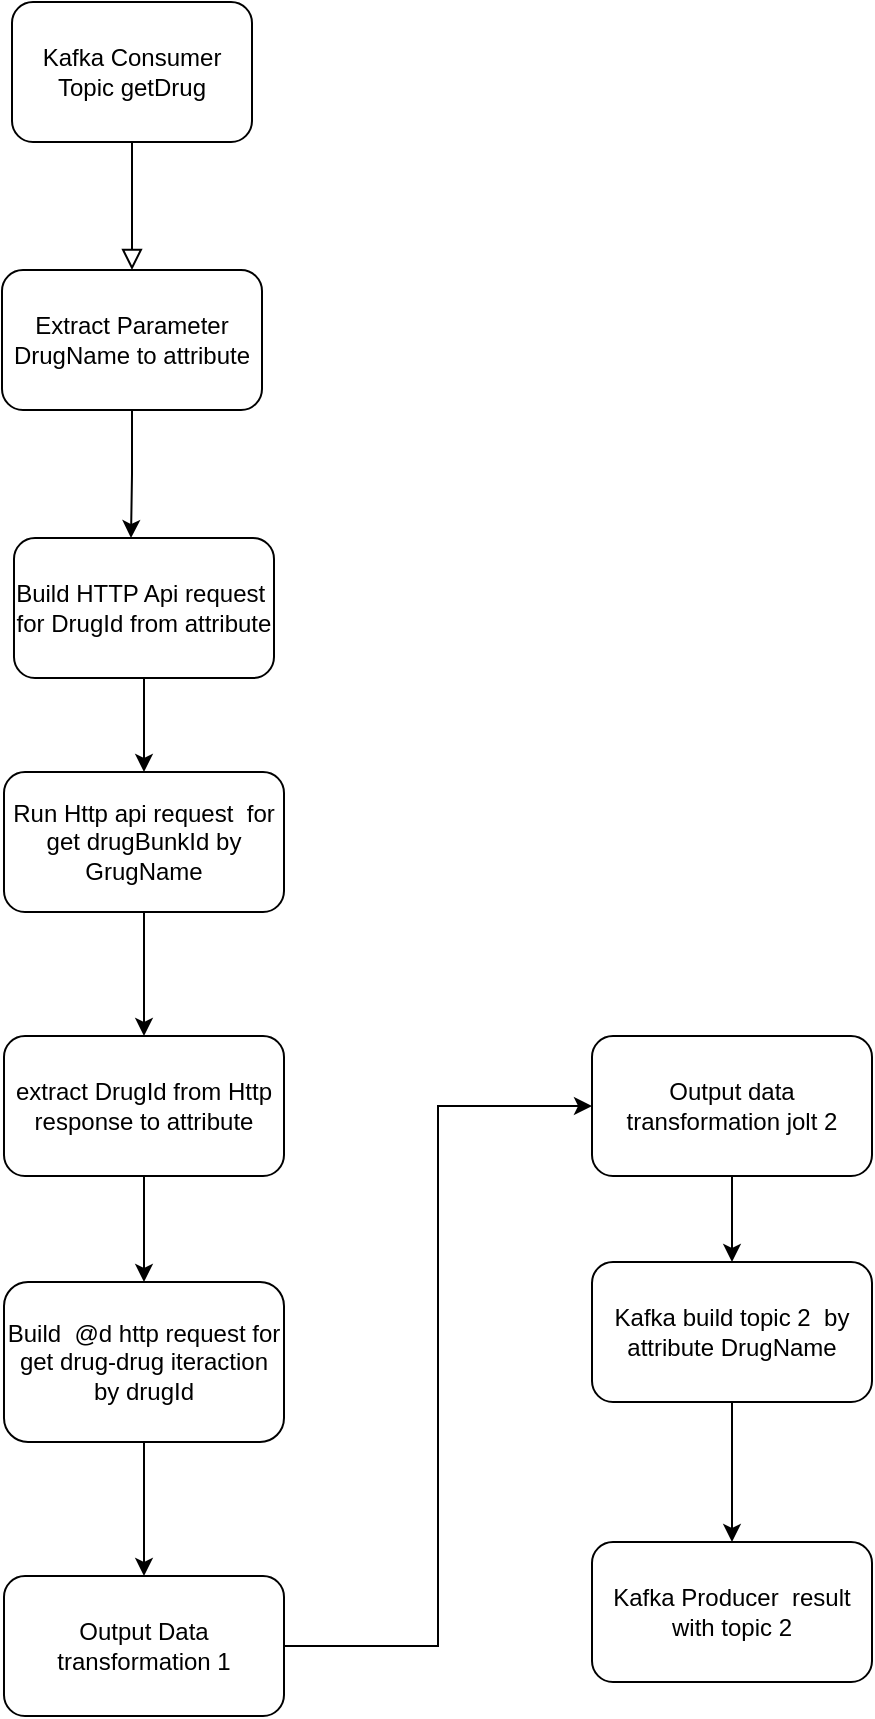 <mxfile version="20.3.3" type="device"><diagram id="C5RBs43oDa-KdzZeNtuy" name="Page-1"><mxGraphModel dx="2062" dy="899" grid="1" gridSize="10" guides="1" tooltips="1" connect="1" arrows="1" fold="1" page="1" pageScale="1" pageWidth="827" pageHeight="1169" math="0" shadow="0"><root><mxCell id="WIyWlLk6GJQsqaUBKTNV-0"/><mxCell id="WIyWlLk6GJQsqaUBKTNV-1" parent="WIyWlLk6GJQsqaUBKTNV-0"/><mxCell id="WIyWlLk6GJQsqaUBKTNV-2" value="" style="rounded=0;html=1;jettySize=auto;orthogonalLoop=1;fontSize=11;endArrow=block;endFill=0;endSize=8;strokeWidth=1;shadow=0;labelBackgroundColor=none;edgeStyle=orthogonalEdgeStyle;entryX=0.5;entryY=0;entryDx=0;entryDy=0;" parent="WIyWlLk6GJQsqaUBKTNV-1" source="WIyWlLk6GJQsqaUBKTNV-3" target="WIyWlLk6GJQsqaUBKTNV-7" edge="1"><mxGeometry relative="1" as="geometry"/></mxCell><mxCell id="Fi_AcvoTkiaQThqHljMy-4" style="edgeStyle=orthogonalEdgeStyle;rounded=0;orthogonalLoop=1;jettySize=auto;html=1;exitX=0.5;exitY=1;exitDx=0;exitDy=0;" edge="1" parent="WIyWlLk6GJQsqaUBKTNV-1" source="WIyWlLk6GJQsqaUBKTNV-3"><mxGeometry relative="1" as="geometry"><mxPoint x="210" y="140" as="targetPoint"/></mxGeometry></mxCell><mxCell id="WIyWlLk6GJQsqaUBKTNV-3" value="Kafka Consumer Topic getDrug" style="rounded=1;whiteSpace=wrap;html=1;fontSize=12;glass=0;strokeWidth=1;shadow=0;" parent="WIyWlLk6GJQsqaUBKTNV-1" vertex="1"><mxGeometry x="160" y="80" width="120" height="70" as="geometry"/></mxCell><mxCell id="Fi_AcvoTkiaQThqHljMy-0" style="edgeStyle=orthogonalEdgeStyle;rounded=0;orthogonalLoop=1;jettySize=auto;html=1;entryX=0.45;entryY=0;entryDx=0;entryDy=0;entryPerimeter=0;" edge="1" parent="WIyWlLk6GJQsqaUBKTNV-1" source="WIyWlLk6GJQsqaUBKTNV-7" target="WIyWlLk6GJQsqaUBKTNV-12"><mxGeometry relative="1" as="geometry"/></mxCell><mxCell id="WIyWlLk6GJQsqaUBKTNV-7" value="Extract Parameter DrugName to attribute" style="rounded=1;whiteSpace=wrap;html=1;fontSize=12;glass=0;strokeWidth=1;shadow=0;" parent="WIyWlLk6GJQsqaUBKTNV-1" vertex="1"><mxGeometry x="155" y="214" width="130" height="70" as="geometry"/></mxCell><mxCell id="Fi_AcvoTkiaQThqHljMy-15" style="edgeStyle=orthogonalEdgeStyle;rounded=0;orthogonalLoop=1;jettySize=auto;html=1;exitX=0.5;exitY=1;exitDx=0;exitDy=0;" edge="1" parent="WIyWlLk6GJQsqaUBKTNV-1" source="WIyWlLk6GJQsqaUBKTNV-11" target="Fi_AcvoTkiaQThqHljMy-8"><mxGeometry relative="1" as="geometry"/></mxCell><mxCell id="WIyWlLk6GJQsqaUBKTNV-11" value="Run Http api request&amp;nbsp; for get drugBunkId by GrugName" style="rounded=1;whiteSpace=wrap;html=1;fontSize=12;glass=0;strokeWidth=1;shadow=0;" parent="WIyWlLk6GJQsqaUBKTNV-1" vertex="1"><mxGeometry x="156" y="465" width="140" height="70" as="geometry"/></mxCell><mxCell id="Fi_AcvoTkiaQThqHljMy-3" style="edgeStyle=orthogonalEdgeStyle;rounded=0;orthogonalLoop=1;jettySize=auto;html=1;entryX=0.5;entryY=0;entryDx=0;entryDy=0;" edge="1" parent="WIyWlLk6GJQsqaUBKTNV-1" source="WIyWlLk6GJQsqaUBKTNV-12" target="WIyWlLk6GJQsqaUBKTNV-11"><mxGeometry relative="1" as="geometry"/></mxCell><mxCell id="WIyWlLk6GJQsqaUBKTNV-12" value="Build HTTP Api request&amp;nbsp; for DrugId from attribute" style="rounded=1;whiteSpace=wrap;html=1;fontSize=12;glass=0;strokeWidth=1;shadow=0;" parent="WIyWlLk6GJQsqaUBKTNV-1" vertex="1"><mxGeometry x="161" y="348" width="130" height="70" as="geometry"/></mxCell><mxCell id="Fi_AcvoTkiaQThqHljMy-18" style="edgeStyle=orthogonalEdgeStyle;rounded=0;orthogonalLoop=1;jettySize=auto;html=1;entryX=0;entryY=0.5;entryDx=0;entryDy=0;" edge="1" parent="WIyWlLk6GJQsqaUBKTNV-1" source="Fi_AcvoTkiaQThqHljMy-7" target="Fi_AcvoTkiaQThqHljMy-9"><mxGeometry relative="1" as="geometry"/></mxCell><mxCell id="Fi_AcvoTkiaQThqHljMy-7" value="Output Data transformation 1" style="rounded=1;whiteSpace=wrap;html=1;fontSize=12;glass=0;strokeWidth=1;shadow=0;" vertex="1" parent="WIyWlLk6GJQsqaUBKTNV-1"><mxGeometry x="156" y="867" width="140" height="70" as="geometry"/></mxCell><mxCell id="Fi_AcvoTkiaQThqHljMy-16" style="edgeStyle=orthogonalEdgeStyle;rounded=0;orthogonalLoop=1;jettySize=auto;html=1;exitX=0.5;exitY=1;exitDx=0;exitDy=0;" edge="1" parent="WIyWlLk6GJQsqaUBKTNV-1" source="Fi_AcvoTkiaQThqHljMy-8" target="Fi_AcvoTkiaQThqHljMy-10"><mxGeometry relative="1" as="geometry"/></mxCell><mxCell id="Fi_AcvoTkiaQThqHljMy-8" value="extract DrugId from Http response to attribute" style="rounded=1;whiteSpace=wrap;html=1;fontSize=12;glass=0;strokeWidth=1;shadow=0;" vertex="1" parent="WIyWlLk6GJQsqaUBKTNV-1"><mxGeometry x="156" y="597" width="140" height="70" as="geometry"/></mxCell><mxCell id="Fi_AcvoTkiaQThqHljMy-19" style="edgeStyle=orthogonalEdgeStyle;rounded=0;orthogonalLoop=1;jettySize=auto;html=1;" edge="1" parent="WIyWlLk6GJQsqaUBKTNV-1" source="Fi_AcvoTkiaQThqHljMy-9" target="Fi_AcvoTkiaQThqHljMy-13"><mxGeometry relative="1" as="geometry"/></mxCell><mxCell id="Fi_AcvoTkiaQThqHljMy-9" value="Output data transformation jolt 2" style="rounded=1;whiteSpace=wrap;html=1;fontSize=12;glass=0;strokeWidth=1;shadow=0;" vertex="1" parent="WIyWlLk6GJQsqaUBKTNV-1"><mxGeometry x="450" y="597" width="140" height="70" as="geometry"/></mxCell><mxCell id="Fi_AcvoTkiaQThqHljMy-17" style="edgeStyle=orthogonalEdgeStyle;rounded=0;orthogonalLoop=1;jettySize=auto;html=1;" edge="1" parent="WIyWlLk6GJQsqaUBKTNV-1" source="Fi_AcvoTkiaQThqHljMy-10" target="Fi_AcvoTkiaQThqHljMy-7"><mxGeometry relative="1" as="geometry"/></mxCell><mxCell id="Fi_AcvoTkiaQThqHljMy-10" value="Build&amp;nbsp; @d http request for get drug-drug iteraction by drugId" style="rounded=1;whiteSpace=wrap;html=1;fontSize=12;glass=0;strokeWidth=1;shadow=0;" vertex="1" parent="WIyWlLk6GJQsqaUBKTNV-1"><mxGeometry x="156" y="720" width="140" height="80" as="geometry"/></mxCell><mxCell id="Fi_AcvoTkiaQThqHljMy-22" value="" style="edgeStyle=orthogonalEdgeStyle;rounded=0;orthogonalLoop=1;jettySize=auto;html=1;" edge="1" parent="WIyWlLk6GJQsqaUBKTNV-1" source="Fi_AcvoTkiaQThqHljMy-13" target="Fi_AcvoTkiaQThqHljMy-14"><mxGeometry relative="1" as="geometry"/></mxCell><mxCell id="Fi_AcvoTkiaQThqHljMy-13" value="Kafka build topic 2&amp;nbsp; by attribute DrugName" style="rounded=1;whiteSpace=wrap;html=1;fontSize=12;glass=0;strokeWidth=1;shadow=0;" vertex="1" parent="WIyWlLk6GJQsqaUBKTNV-1"><mxGeometry x="450" y="710" width="140" height="70" as="geometry"/></mxCell><mxCell id="Fi_AcvoTkiaQThqHljMy-14" value="Kafka Producer&amp;nbsp; result with topic 2" style="rounded=1;whiteSpace=wrap;html=1;fontSize=12;glass=0;strokeWidth=1;shadow=0;" vertex="1" parent="WIyWlLk6GJQsqaUBKTNV-1"><mxGeometry x="450" y="850" width="140" height="70" as="geometry"/></mxCell></root></mxGraphModel></diagram></mxfile>